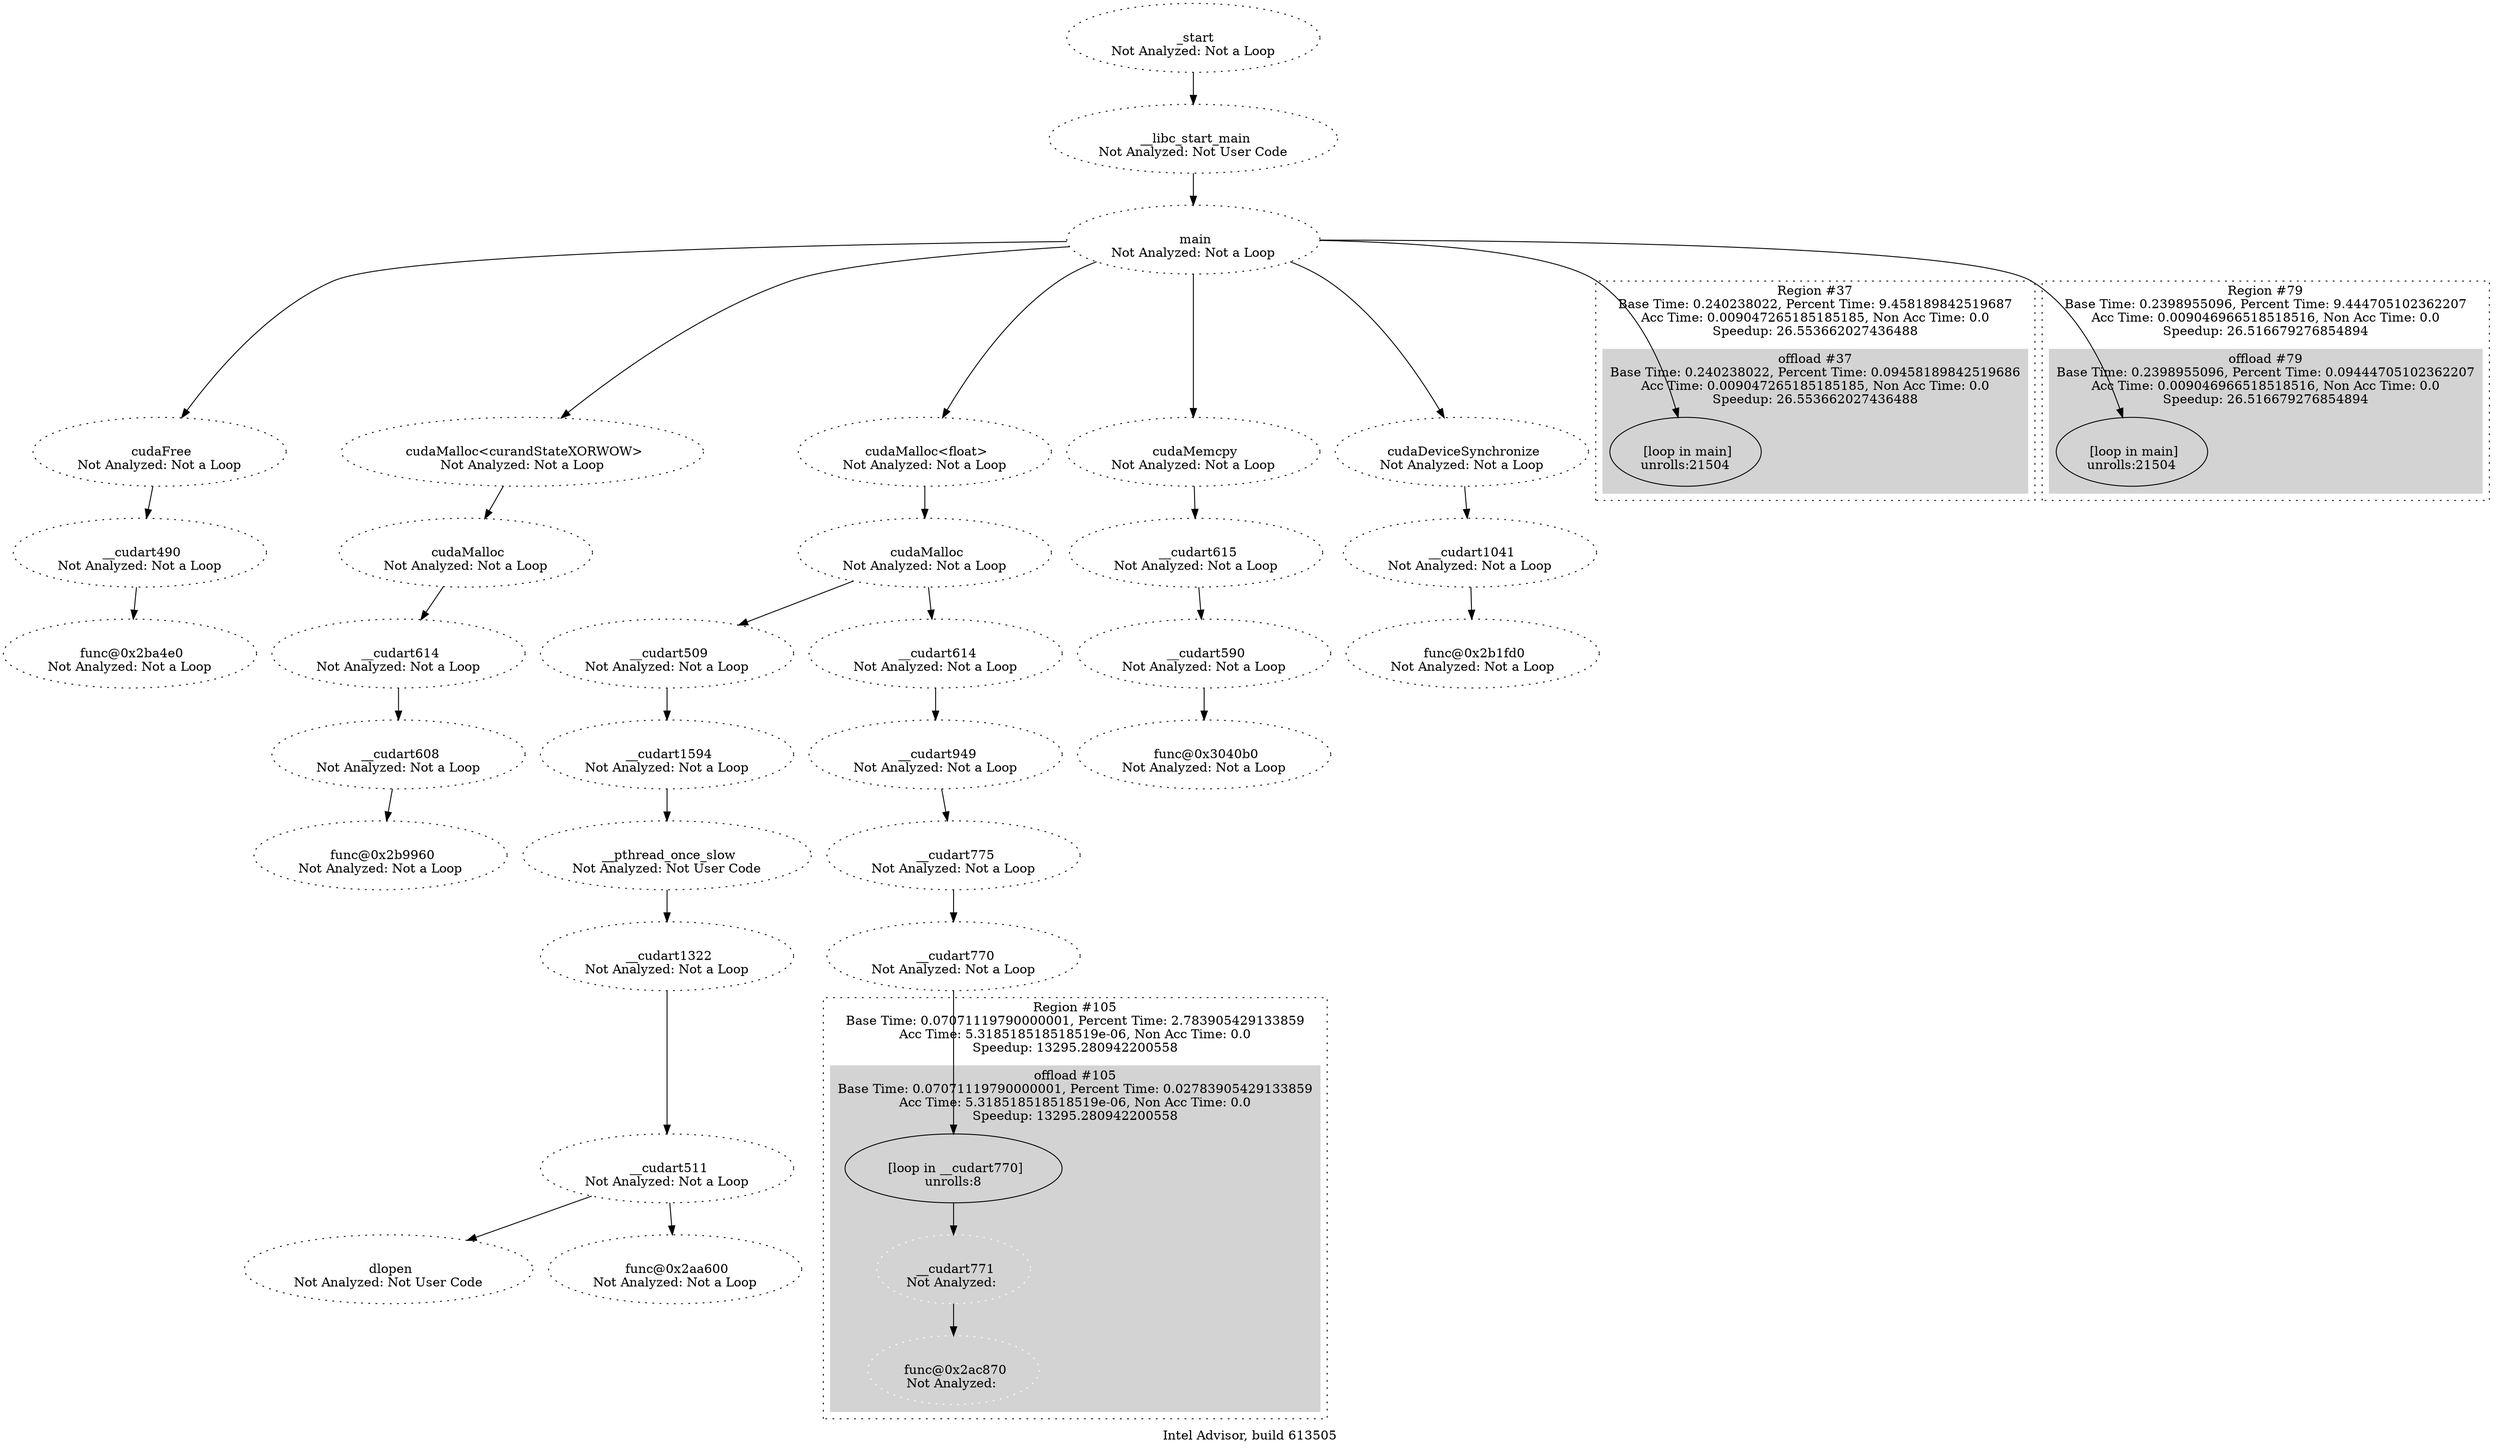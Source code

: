 digraph G {

		2 [label="\n _start\nNot Analyzed: Not a Loop", style=dotted]
	2 -> 422
		422 [label="\n __libc_start_main\nNot Analyzed: Not User Code", style=dotted]
	422 -> 415
		415 [label="\n main\nNot Analyzed: Not a Loop", style=dotted]
	415 -> 270
	415 -> 123
	415 -> 5
	415 -> 251
	415 -> 223
		223 [label="\n cudaDeviceSynchronize\nNot Analyzed: Not a Loop", style=dotted]
	223 -> 224
		224 [label="\n __cudart1041\nNot Analyzed: Not a Loop", style=dotted]
	224 -> 225
		225 [label="\n func@0x2b1fd0\nNot Analyzed: Not a Loop", style=dotted]
	subgraph cluster_loopnest_268 {
		graph [style=dotted];
		268
		label = "Region #37\nBase Time: 0.240238022, Percent Time: 9.458189842519687\nAcc Time: 0.009047265185185185, Non Acc Time: 0.0\nSpeedup: 26.553662027436488";
	subgraph cluster_0_0 {
		style=filled;
		color=lightgrey;
		node [style=filled, color=white];
		268
		268 [label="\n [loop in main]\nunrolls:21504"]
		label = "offload #37\nBase Time: 0.240238022, Percent Time: 0.09458189842519686\nAcc Time: 0.009047265185185185, Non Acc Time: 0.0\nSpeedup: 26.553662027436488";
	}

	}
	415 -> 268
	subgraph cluster_loopnest_220 {
		graph [style=dotted];
		220
		label = "Region #79\nBase Time: 0.2398955096, Percent Time: 9.444705102362207\nAcc Time: 0.009046966518518516, Non Acc Time: 0.0\nSpeedup: 26.516679276854894";
	subgraph cluster_1_0 {
		style=filled;
		color=lightgrey;
		node [style=filled, color=white];
		220
		220 [label="\n [loop in main]\nunrolls:21504"]
		label = "offload #79\nBase Time: 0.2398955096, Percent Time: 0.09444705102362207\nAcc Time: 0.009046966518518516, Non Acc Time: 0.0\nSpeedup: 26.516679276854894";
	}

	}
	415 -> 220
		251 [label="\n cudaMemcpy\nNot Analyzed: Not a Loop", style=dotted]
	251 -> 252
		252 [label="\n __cudart615\nNot Analyzed: Not a Loop", style=dotted]
	252 -> 253
		253 [label="\n __cudart590\nNot Analyzed: Not a Loop", style=dotted]
	253 -> 254
		254 [label="\n func@0x3040b0\nNot Analyzed: Not a Loop", style=dotted]
		5 [label="\n cudaMalloc<float>\nNot Analyzed: Not a Loop", style=dotted]
	5 -> 44
		44 [label="\n cudaMalloc\nNot Analyzed: Not a Loop", style=dotted]
	44 -> 7
	44 -> 45
		45 [label="\n __cudart614\nNot Analyzed: Not a Loop", style=dotted]
	45 -> 46
		46 [label="\n __cudart949\nNot Analyzed: Not a Loop", style=dotted]
	46 -> 47
		47 [label="\n __cudart775\nNot Analyzed: Not a Loop", style=dotted]
	47 -> 407
		407 [label="\n __cudart770\nNot Analyzed: Not a Loop", style=dotted]
	subgraph cluster_loopnest_48 {
		graph [style=dotted];
		48
		label = "Region #105\nBase Time: 0.07071119790000001, Percent Time: 2.783905429133859\nAcc Time: 5.318518518518519e-06, Non Acc Time: 0.0\nSpeedup: 13295.280942200558";
	subgraph cluster_2_0 {
		style=filled;
		color=lightgrey;
		node [style=filled, color=white];
		48
		48 [label="\n [loop in __cudart770]\nunrolls:8"]
		48 -> 49
		49 [label="\n __cudart771\nNot Analyzed: ", style=dotted]
		49 -> 50
		50 [label="\n func@0x2ac870\nNot Analyzed: ", style=dotted]
		label = "offload #105\nBase Time: 0.07071119790000001, Percent Time: 0.02783905429133859\nAcc Time: 5.318518518518519e-06, Non Acc Time: 0.0\nSpeedup: 13295.280942200558";
	}

	}
	407 -> 48
		7 [label="\n __cudart509\nNot Analyzed: Not a Loop", style=dotted]
	7 -> 8
		8 [label="\n __cudart1594\nNot Analyzed: Not a Loop", style=dotted]
	8 -> 9
		9 [label="\n __pthread_once_slow\nNot Analyzed: Not User Code", style=dotted]
	9 -> 10
		10 [label="\n __cudart1322\nNot Analyzed: Not a Loop", style=dotted]
	10 -> 11
		11 [label="\n __cudart511\nNot Analyzed: Not a Loop", style=dotted]
	11 -> 12
	11 -> 35
		35 [label="\n func@0x2aa600\nNot Analyzed: Not a Loop", style=dotted]
		12 [label="\n dlopen\nNot Analyzed: Not User Code", style=dotted]
		123 [label="\n cudaMalloc<curandStateXORWOW>\nNot Analyzed: Not a Loop", style=dotted]
	123 -> 124
		124 [label="\n cudaMalloc\nNot Analyzed: Not a Loop", style=dotted]
	124 -> 125
		125 [label="\n __cudart614\nNot Analyzed: Not a Loop", style=dotted]
	125 -> 126
		126 [label="\n __cudart608\nNot Analyzed: Not a Loop", style=dotted]
	126 -> 127
		127 [label="\n func@0x2b9960\nNot Analyzed: Not a Loop", style=dotted]
		270 [label="\n cudaFree\nNot Analyzed: Not a Loop", style=dotted]
	270 -> 271
		271 [label="\n __cudart490\nNot Analyzed: Not a Loop", style=dotted]
	271 -> 272
		272 [label="\n func@0x2ba4e0\nNot Analyzed: Not a Loop", style=dotted]
	label="Intel Advisor, build 613505";

}
